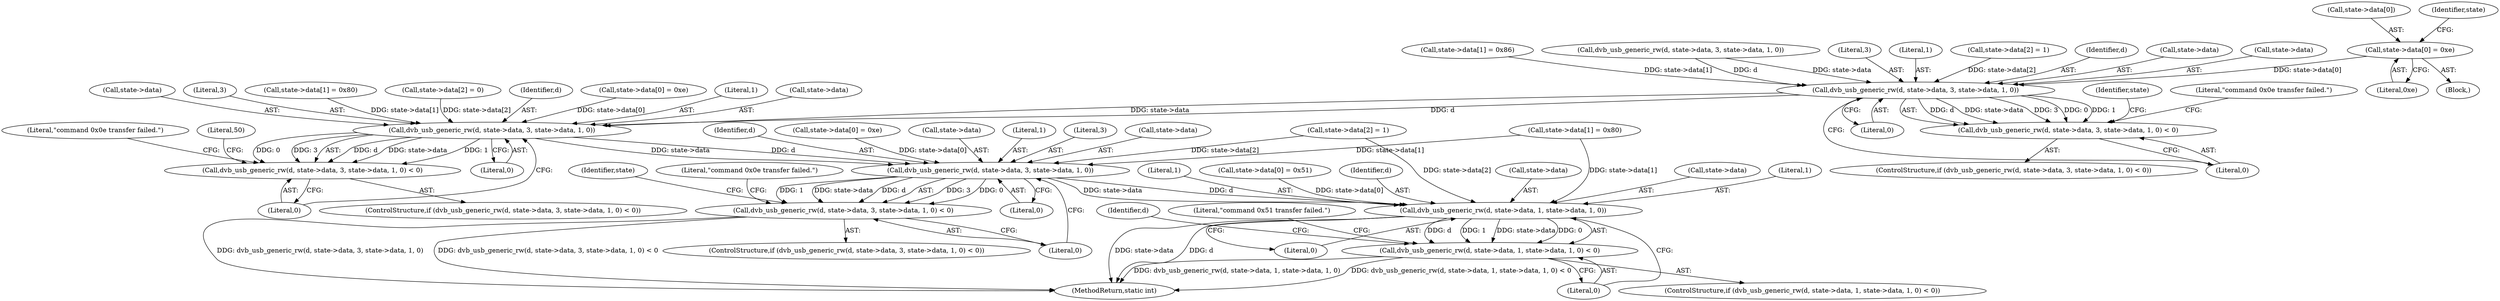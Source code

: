digraph "0_linux_606142af57dad981b78707234cfbd15f9f7b7125_3@array" {
"1000157" [label="(Call,state->data[0] = 0xe)"];
"1000180" [label="(Call,dvb_usb_generic_rw(d, state->data, 3, state->data, 1, 0))"];
"1000179" [label="(Call,dvb_usb_generic_rw(d, state->data, 3, state->data, 1, 0) < 0)"];
"1000217" [label="(Call,dvb_usb_generic_rw(d, state->data, 3, state->data, 1, 0))"];
"1000216" [label="(Call,dvb_usb_generic_rw(d, state->data, 3, state->data, 1, 0) < 0)"];
"1000256" [label="(Call,dvb_usb_generic_rw(d, state->data, 3, state->data, 1, 0))"];
"1000255" [label="(Call,dvb_usb_generic_rw(d, state->data, 3, state->data, 1, 0) < 0)"];
"1000279" [label="(Call,dvb_usb_generic_rw(d, state->data, 1, state->data, 1, 0))"];
"1000278" [label="(Call,dvb_usb_generic_rw(d, state->data, 1, state->data, 1, 0) < 0)"];
"1000281" [label="(Call,state->data)"];
"1000157" [label="(Call,state->data[0] = 0xe)"];
"1000226" [label="(Literal,1)"];
"1000296" [label="(Identifier,d)"];
"1000228" [label="(Literal,0)"];
"1000180" [label="(Call,dvb_usb_generic_rw(d, state->data, 3, state->data, 1, 0))"];
"1000353" [label="(MethodReturn,static int)"];
"1000163" [label="(Literal,0xe)"];
"1000227" [label="(Literal,0)"];
"1000265" [label="(Literal,1)"];
"1000186" [label="(Call,state->data)"];
"1000273" [label="(Identifier,state)"];
"1000261" [label="(Literal,3)"];
"1000267" [label="(Literal,0)"];
"1000284" [label="(Literal,1)"];
"1000266" [label="(Literal,0)"];
"1000270" [label="(Call,state->data[0] = 0x51)"];
"1000258" [label="(Call,state->data)"];
"1000223" [label="(Call,state->data)"];
"1000216" [label="(Call,dvb_usb_generic_rw(d, state->data, 3, state->data, 1, 0) < 0)"];
"1000164" [label="(Call,state->data[1] = 0x86)"];
"1000219" [label="(Call,state->data)"];
"1000257" [label="(Identifier,d)"];
"1000233" [label="(Call,state->data[0] = 0xe)"];
"1000232" [label="(Literal,50)"];
"1000254" [label="(ControlStructure,if (dvb_usb_generic_rw(d, state->data, 3, state->data, 1, 0) < 0))"];
"1000240" [label="(Call,state->data[1] = 0x80)"];
"1000185" [label="(Literal,3)"];
"1000222" [label="(Literal,3)"];
"1000280" [label="(Identifier,d)"];
"1000290" [label="(Literal,0)"];
"1000230" [label="(Literal,\"command 0x0e transfer failed.\")"];
"1000262" [label="(Call,state->data)"];
"1000197" [label="(Identifier,state)"];
"1000193" [label="(Literal,\"command 0x0e transfer failed.\")"];
"1000189" [label="(Literal,1)"];
"1000292" [label="(Literal,\"command 0x51 transfer failed.\")"];
"1000102" [label="(Block,)"];
"1000178" [label="(ControlStructure,if (dvb_usb_generic_rw(d, state->data, 3, state->data, 1, 0) < 0))"];
"1000201" [label="(Call,state->data[1] = 0x80)"];
"1000158" [label="(Call,state->data[0])"];
"1000167" [label="(Identifier,state)"];
"1000247" [label="(Call,state->data[2] = 1)"];
"1000217" [label="(Call,dvb_usb_generic_rw(d, state->data, 3, state->data, 1, 0))"];
"1000269" [label="(Literal,\"command 0x0e transfer failed.\")"];
"1000191" [label="(Literal,0)"];
"1000285" [label="(Call,state->data)"];
"1000288" [label="(Literal,1)"];
"1000289" [label="(Literal,0)"];
"1000171" [label="(Call,state->data[2] = 1)"];
"1000256" [label="(Call,dvb_usb_generic_rw(d, state->data, 3, state->data, 1, 0))"];
"1000255" [label="(Call,dvb_usb_generic_rw(d, state->data, 3, state->data, 1, 0) < 0)"];
"1000278" [label="(Call,dvb_usb_generic_rw(d, state->data, 1, state->data, 1, 0) < 0)"];
"1000279" [label="(Call,dvb_usb_generic_rw(d, state->data, 1, state->data, 1, 0))"];
"1000143" [label="(Call,dvb_usb_generic_rw(d, state->data, 3, state->data, 1, 0))"];
"1000277" [label="(ControlStructure,if (dvb_usb_generic_rw(d, state->data, 1, state->data, 1, 0) < 0))"];
"1000181" [label="(Identifier,d)"];
"1000208" [label="(Call,state->data[2] = 0)"];
"1000218" [label="(Identifier,d)"];
"1000182" [label="(Call,state->data)"];
"1000194" [label="(Call,state->data[0] = 0xe)"];
"1000179" [label="(Call,dvb_usb_generic_rw(d, state->data, 3, state->data, 1, 0) < 0)"];
"1000190" [label="(Literal,0)"];
"1000215" [label="(ControlStructure,if (dvb_usb_generic_rw(d, state->data, 3, state->data, 1, 0) < 0))"];
"1000157" -> "1000102"  [label="AST: "];
"1000157" -> "1000163"  [label="CFG: "];
"1000158" -> "1000157"  [label="AST: "];
"1000163" -> "1000157"  [label="AST: "];
"1000167" -> "1000157"  [label="CFG: "];
"1000157" -> "1000180"  [label="DDG: state->data[0]"];
"1000180" -> "1000179"  [label="AST: "];
"1000180" -> "1000190"  [label="CFG: "];
"1000181" -> "1000180"  [label="AST: "];
"1000182" -> "1000180"  [label="AST: "];
"1000185" -> "1000180"  [label="AST: "];
"1000186" -> "1000180"  [label="AST: "];
"1000189" -> "1000180"  [label="AST: "];
"1000190" -> "1000180"  [label="AST: "];
"1000191" -> "1000180"  [label="CFG: "];
"1000180" -> "1000179"  [label="DDG: d"];
"1000180" -> "1000179"  [label="DDG: state->data"];
"1000180" -> "1000179"  [label="DDG: 3"];
"1000180" -> "1000179"  [label="DDG: 0"];
"1000180" -> "1000179"  [label="DDG: 1"];
"1000143" -> "1000180"  [label="DDG: d"];
"1000143" -> "1000180"  [label="DDG: state->data"];
"1000171" -> "1000180"  [label="DDG: state->data[2]"];
"1000164" -> "1000180"  [label="DDG: state->data[1]"];
"1000180" -> "1000217"  [label="DDG: d"];
"1000180" -> "1000217"  [label="DDG: state->data"];
"1000179" -> "1000178"  [label="AST: "];
"1000179" -> "1000191"  [label="CFG: "];
"1000191" -> "1000179"  [label="AST: "];
"1000193" -> "1000179"  [label="CFG: "];
"1000197" -> "1000179"  [label="CFG: "];
"1000217" -> "1000216"  [label="AST: "];
"1000217" -> "1000227"  [label="CFG: "];
"1000218" -> "1000217"  [label="AST: "];
"1000219" -> "1000217"  [label="AST: "];
"1000222" -> "1000217"  [label="AST: "];
"1000223" -> "1000217"  [label="AST: "];
"1000226" -> "1000217"  [label="AST: "];
"1000227" -> "1000217"  [label="AST: "];
"1000228" -> "1000217"  [label="CFG: "];
"1000217" -> "1000216"  [label="DDG: d"];
"1000217" -> "1000216"  [label="DDG: state->data"];
"1000217" -> "1000216"  [label="DDG: 1"];
"1000217" -> "1000216"  [label="DDG: 0"];
"1000217" -> "1000216"  [label="DDG: 3"];
"1000208" -> "1000217"  [label="DDG: state->data[2]"];
"1000194" -> "1000217"  [label="DDG: state->data[0]"];
"1000201" -> "1000217"  [label="DDG: state->data[1]"];
"1000217" -> "1000256"  [label="DDG: d"];
"1000217" -> "1000256"  [label="DDG: state->data"];
"1000216" -> "1000215"  [label="AST: "];
"1000216" -> "1000228"  [label="CFG: "];
"1000228" -> "1000216"  [label="AST: "];
"1000230" -> "1000216"  [label="CFG: "];
"1000232" -> "1000216"  [label="CFG: "];
"1000256" -> "1000255"  [label="AST: "];
"1000256" -> "1000266"  [label="CFG: "];
"1000257" -> "1000256"  [label="AST: "];
"1000258" -> "1000256"  [label="AST: "];
"1000261" -> "1000256"  [label="AST: "];
"1000262" -> "1000256"  [label="AST: "];
"1000265" -> "1000256"  [label="AST: "];
"1000266" -> "1000256"  [label="AST: "];
"1000267" -> "1000256"  [label="CFG: "];
"1000256" -> "1000255"  [label="DDG: 3"];
"1000256" -> "1000255"  [label="DDG: 0"];
"1000256" -> "1000255"  [label="DDG: 1"];
"1000256" -> "1000255"  [label="DDG: state->data"];
"1000256" -> "1000255"  [label="DDG: d"];
"1000247" -> "1000256"  [label="DDG: state->data[2]"];
"1000233" -> "1000256"  [label="DDG: state->data[0]"];
"1000240" -> "1000256"  [label="DDG: state->data[1]"];
"1000256" -> "1000279"  [label="DDG: d"];
"1000256" -> "1000279"  [label="DDG: state->data"];
"1000255" -> "1000254"  [label="AST: "];
"1000255" -> "1000267"  [label="CFG: "];
"1000267" -> "1000255"  [label="AST: "];
"1000269" -> "1000255"  [label="CFG: "];
"1000273" -> "1000255"  [label="CFG: "];
"1000255" -> "1000353"  [label="DDG: dvb_usb_generic_rw(d, state->data, 3, state->data, 1, 0)"];
"1000255" -> "1000353"  [label="DDG: dvb_usb_generic_rw(d, state->data, 3, state->data, 1, 0) < 0"];
"1000279" -> "1000278"  [label="AST: "];
"1000279" -> "1000289"  [label="CFG: "];
"1000280" -> "1000279"  [label="AST: "];
"1000281" -> "1000279"  [label="AST: "];
"1000284" -> "1000279"  [label="AST: "];
"1000285" -> "1000279"  [label="AST: "];
"1000288" -> "1000279"  [label="AST: "];
"1000289" -> "1000279"  [label="AST: "];
"1000290" -> "1000279"  [label="CFG: "];
"1000279" -> "1000353"  [label="DDG: state->data"];
"1000279" -> "1000353"  [label="DDG: d"];
"1000279" -> "1000278"  [label="DDG: d"];
"1000279" -> "1000278"  [label="DDG: 1"];
"1000279" -> "1000278"  [label="DDG: state->data"];
"1000279" -> "1000278"  [label="DDG: 0"];
"1000247" -> "1000279"  [label="DDG: state->data[2]"];
"1000240" -> "1000279"  [label="DDG: state->data[1]"];
"1000270" -> "1000279"  [label="DDG: state->data[0]"];
"1000278" -> "1000277"  [label="AST: "];
"1000278" -> "1000290"  [label="CFG: "];
"1000290" -> "1000278"  [label="AST: "];
"1000292" -> "1000278"  [label="CFG: "];
"1000296" -> "1000278"  [label="CFG: "];
"1000278" -> "1000353"  [label="DDG: dvb_usb_generic_rw(d, state->data, 1, state->data, 1, 0) < 0"];
"1000278" -> "1000353"  [label="DDG: dvb_usb_generic_rw(d, state->data, 1, state->data, 1, 0)"];
}
